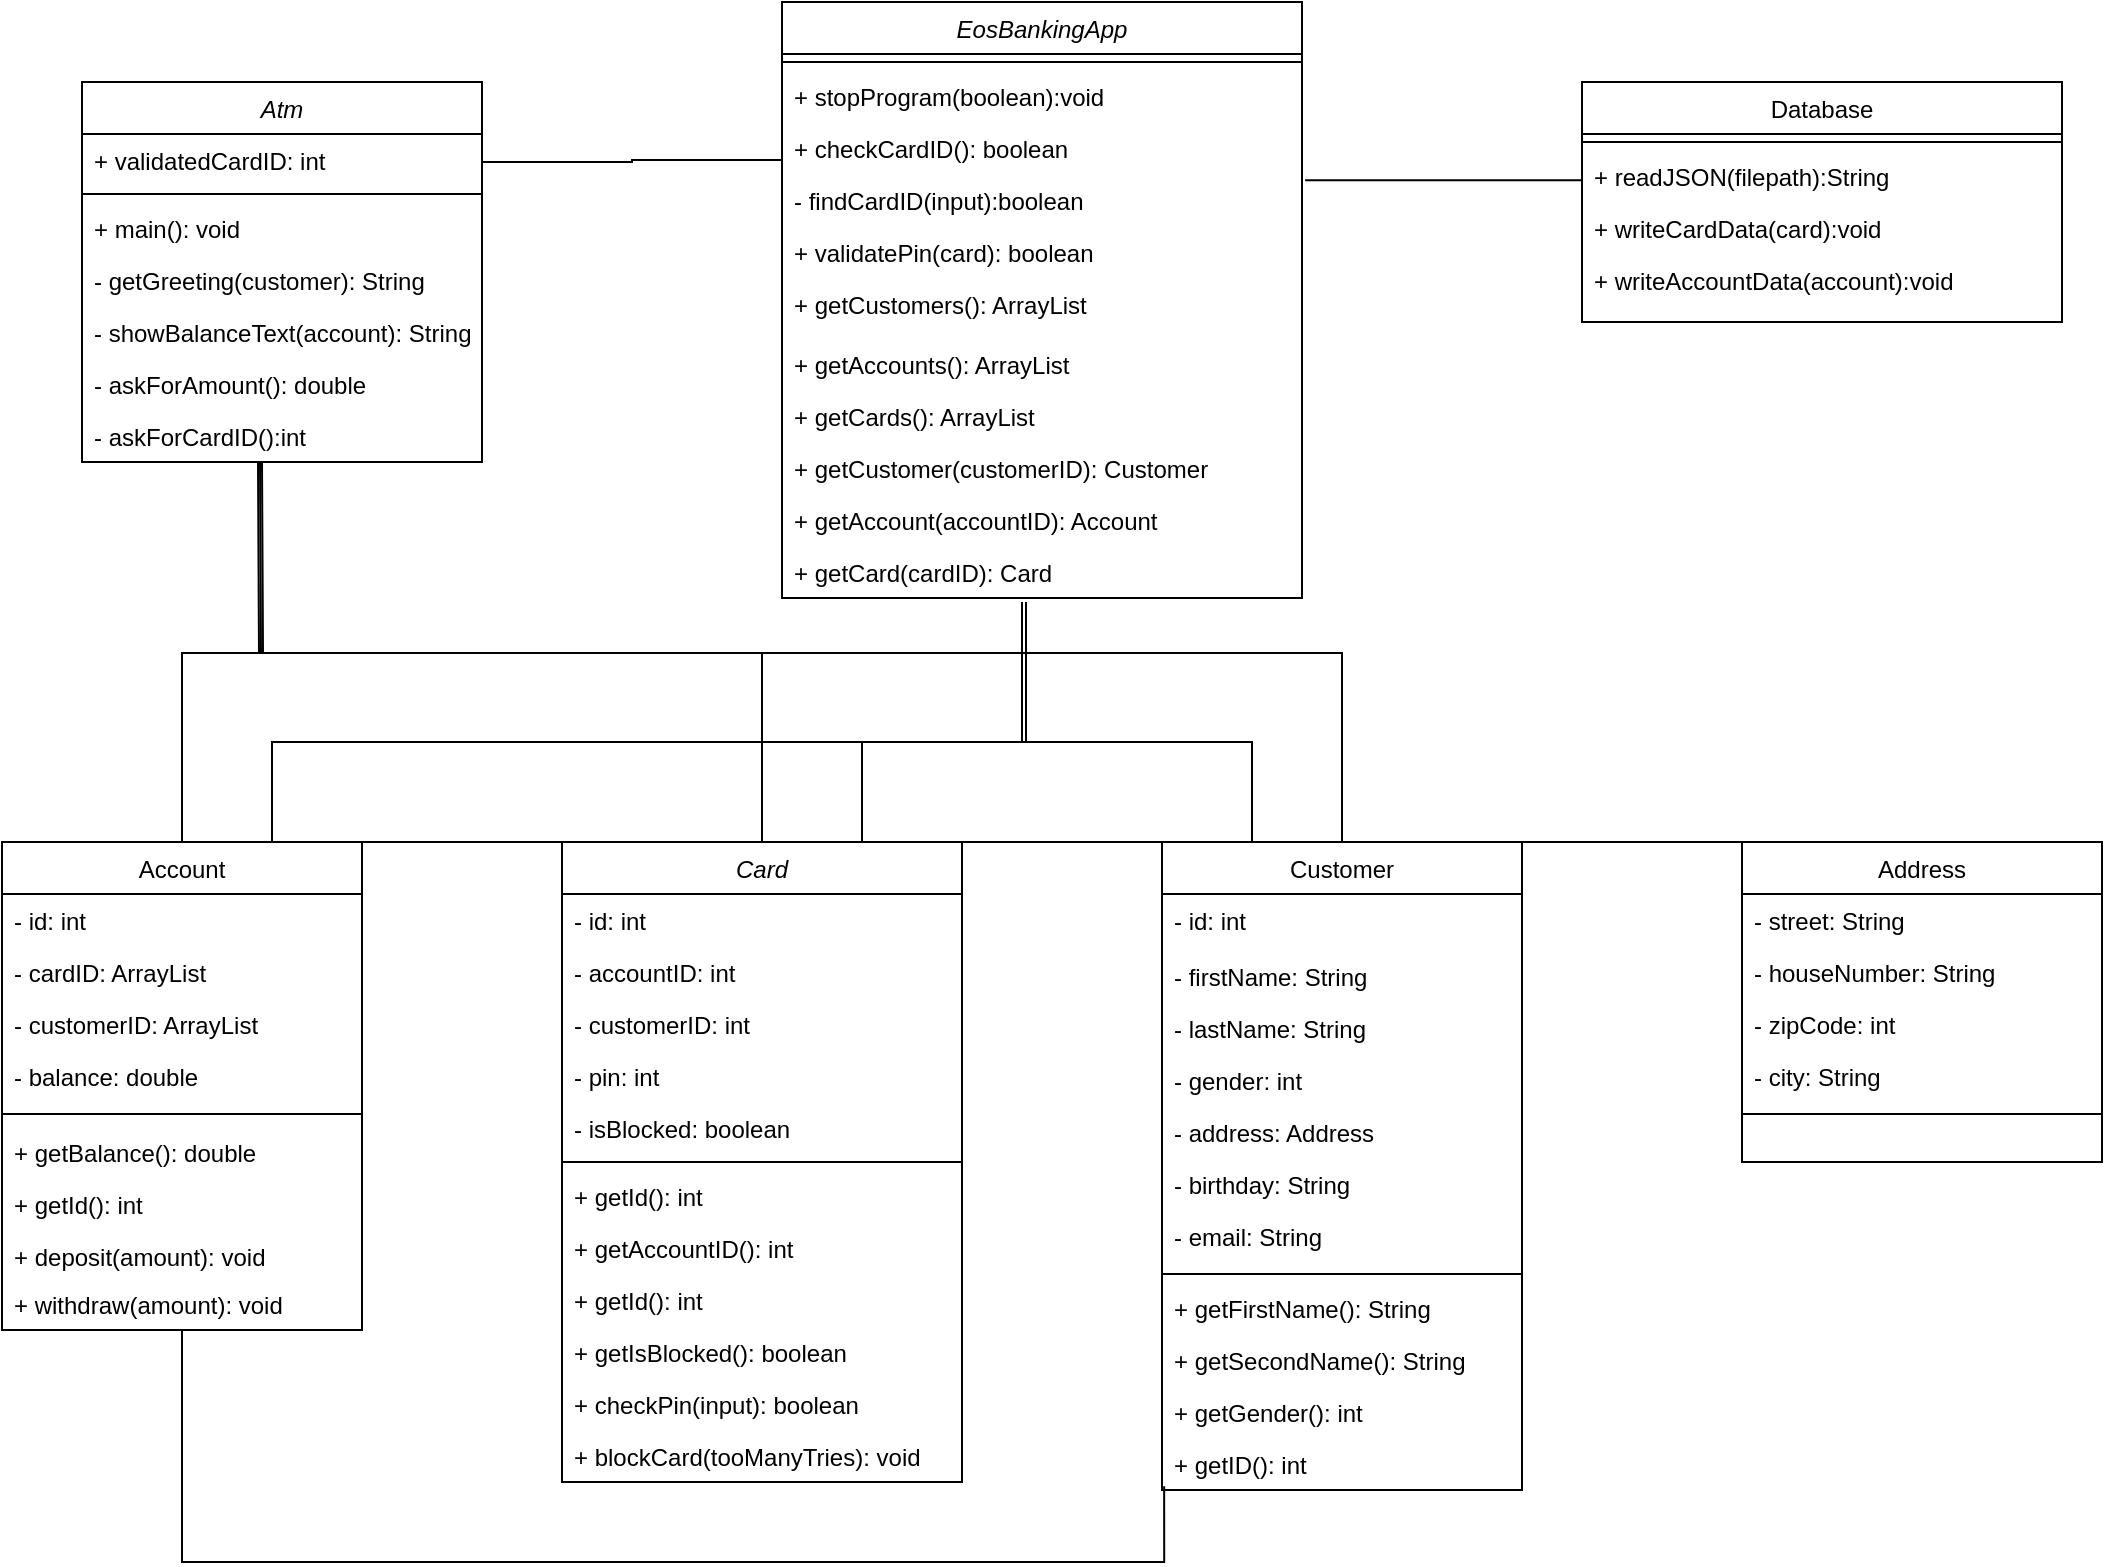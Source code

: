 <mxfile version="20.2.3" type="device"><diagram id="C5RBs43oDa-KdzZeNtuy" name="Page-1"><mxGraphModel dx="1763" dy="770" grid="1" gridSize="10" guides="1" tooltips="1" connect="1" arrows="1" fold="1" page="1" pageScale="1" pageWidth="1169" pageHeight="827" math="0" shadow="0"><root><mxCell id="WIyWlLk6GJQsqaUBKTNV-0"/><mxCell id="WIyWlLk6GJQsqaUBKTNV-1" parent="WIyWlLk6GJQsqaUBKTNV-0"/><mxCell id="zkfFHV4jXpPFQw0GAbJ--0" value="EosBankingApp" style="swimlane;fontStyle=2;align=center;verticalAlign=top;childLayout=stackLayout;horizontal=1;startSize=26;horizontalStack=0;resizeParent=1;resizeLast=0;collapsible=1;marginBottom=0;rounded=0;shadow=0;strokeWidth=1;" parent="WIyWlLk6GJQsqaUBKTNV-1" vertex="1"><mxGeometry x="460" y="20" width="260" height="298" as="geometry"><mxRectangle x="230" y="140" width="160" height="26" as="alternateBounds"/></mxGeometry></mxCell><mxCell id="zkfFHV4jXpPFQw0GAbJ--4" value="" style="line;html=1;strokeWidth=1;align=left;verticalAlign=middle;spacingTop=-1;spacingLeft=3;spacingRight=3;rotatable=0;labelPosition=right;points=[];portConstraint=eastwest;" parent="zkfFHV4jXpPFQw0GAbJ--0" vertex="1"><mxGeometry y="26" width="260" height="8" as="geometry"/></mxCell><mxCell id="RJorYJPujgyPfqYoRXI1-12" value="+ stopProgram(boolean):void" style="text;align=left;verticalAlign=top;spacingLeft=4;spacingRight=4;overflow=hidden;rotatable=0;points=[[0,0.5],[1,0.5]];portConstraint=eastwest;" parent="zkfFHV4jXpPFQw0GAbJ--0" vertex="1"><mxGeometry y="34" width="260" height="26" as="geometry"/></mxCell><mxCell id="RJorYJPujgyPfqYoRXI1-10" value="+ checkCardID(): boolean" style="text;align=left;verticalAlign=top;spacingLeft=4;spacingRight=4;overflow=hidden;rotatable=0;points=[[0,0.5],[1,0.5]];portConstraint=eastwest;" parent="zkfFHV4jXpPFQw0GAbJ--0" vertex="1"><mxGeometry y="60" width="260" height="26" as="geometry"/></mxCell><mxCell id="RJorYJPujgyPfqYoRXI1-13" value="- findCardID(input):boolean" style="text;align=left;verticalAlign=top;spacingLeft=4;spacingRight=4;overflow=hidden;rotatable=0;points=[[0,0.5],[1,0.5]];portConstraint=eastwest;" parent="zkfFHV4jXpPFQw0GAbJ--0" vertex="1"><mxGeometry y="86" width="260" height="26" as="geometry"/></mxCell><mxCell id="dsoN-cT-qXd2EoQCnuWE-3" value="+ validatePin(card): boolean" style="text;align=left;verticalAlign=top;spacingLeft=4;spacingRight=4;overflow=hidden;rotatable=0;points=[[0,0.5],[1,0.5]];portConstraint=eastwest;" vertex="1" parent="zkfFHV4jXpPFQw0GAbJ--0"><mxGeometry y="112" width="260" height="26" as="geometry"/></mxCell><mxCell id="uICP1R8UavjvIDyT-nyq-8" value="+ getCustomers(): ArrayList" style="text;align=left;verticalAlign=top;spacingLeft=4;spacingRight=4;overflow=hidden;rotatable=0;points=[[0,0.5],[1,0.5]];portConstraint=eastwest;" parent="zkfFHV4jXpPFQw0GAbJ--0" vertex="1"><mxGeometry y="138" width="260" height="30" as="geometry"/></mxCell><mxCell id="uICP1R8UavjvIDyT-nyq-7" value="+ getAccounts(): ArrayList" style="text;align=left;verticalAlign=top;spacingLeft=4;spacingRight=4;overflow=hidden;rotatable=0;points=[[0,0.5],[1,0.5]];portConstraint=eastwest;" parent="zkfFHV4jXpPFQw0GAbJ--0" vertex="1"><mxGeometry y="168" width="260" height="26" as="geometry"/></mxCell><mxCell id="RJorYJPujgyPfqYoRXI1-17" value="+ getCards(): ArrayList" style="text;align=left;verticalAlign=top;spacingLeft=4;spacingRight=4;overflow=hidden;rotatable=0;points=[[0,0.5],[1,0.5]];portConstraint=eastwest;" parent="zkfFHV4jXpPFQw0GAbJ--0" vertex="1"><mxGeometry y="194" width="260" height="26" as="geometry"/></mxCell><mxCell id="RJorYJPujgyPfqYoRXI1-11" value="+ getCustomer(customerID): Customer" style="text;align=left;verticalAlign=top;spacingLeft=4;spacingRight=4;overflow=hidden;rotatable=0;points=[[0,0.5],[1,0.5]];portConstraint=eastwest;" parent="zkfFHV4jXpPFQw0GAbJ--0" vertex="1"><mxGeometry y="220" width="260" height="26" as="geometry"/></mxCell><mxCell id="RJorYJPujgyPfqYoRXI1-15" value="+ getAccount(accountID): Account" style="text;align=left;verticalAlign=top;spacingLeft=4;spacingRight=4;overflow=hidden;rotatable=0;points=[[0,0.5],[1,0.5]];portConstraint=eastwest;" parent="zkfFHV4jXpPFQw0GAbJ--0" vertex="1"><mxGeometry y="246" width="260" height="26" as="geometry"/></mxCell><mxCell id="RJorYJPujgyPfqYoRXI1-16" value="+ getCard(cardID): Card" style="text;align=left;verticalAlign=top;spacingLeft=4;spacingRight=4;overflow=hidden;rotatable=0;points=[[0,0.5],[1,0.5]];portConstraint=eastwest;" parent="zkfFHV4jXpPFQw0GAbJ--0" vertex="1"><mxGeometry y="272" width="260" height="26" as="geometry"/></mxCell><mxCell id="RJorYJPujgyPfqYoRXI1-43" style="edgeStyle=orthogonalEdgeStyle;rounded=0;orthogonalLoop=1;jettySize=auto;html=1;entryX=0.006;entryY=0.927;entryDx=0;entryDy=0;entryPerimeter=0;endArrow=none;endFill=0;" parent="WIyWlLk6GJQsqaUBKTNV-1" source="zkfFHV4jXpPFQw0GAbJ--6" target="RJorYJPujgyPfqYoRXI1-27" edge="1"><mxGeometry relative="1" as="geometry"><Array as="points"><mxPoint x="160" y="800"/><mxPoint x="651" y="800"/></Array></mxGeometry></mxCell><mxCell id="RJorYJPujgyPfqYoRXI1-46" style="edgeStyle=orthogonalEdgeStyle;rounded=0;orthogonalLoop=1;jettySize=auto;html=1;endArrow=none;endFill=0;" parent="WIyWlLk6GJQsqaUBKTNV-1" source="zkfFHV4jXpPFQw0GAbJ--6" edge="1"><mxGeometry relative="1" as="geometry"><mxPoint x="198" y="250" as="targetPoint"/></mxGeometry></mxCell><mxCell id="RJorYJPujgyPfqYoRXI1-49" style="edgeStyle=orthogonalEdgeStyle;rounded=0;orthogonalLoop=1;jettySize=auto;html=1;exitX=0.75;exitY=0;exitDx=0;exitDy=0;endArrow=none;endFill=0;" parent="WIyWlLk6GJQsqaUBKTNV-1" source="zkfFHV4jXpPFQw0GAbJ--6" edge="1"><mxGeometry relative="1" as="geometry"><Array as="points"><mxPoint x="205" y="390"/><mxPoint x="582" y="390"/></Array><mxPoint x="582" y="320" as="targetPoint"/></mxGeometry></mxCell><mxCell id="zkfFHV4jXpPFQw0GAbJ--6" value="Account" style="swimlane;fontStyle=0;align=center;verticalAlign=top;childLayout=stackLayout;horizontal=1;startSize=26;horizontalStack=0;resizeParent=1;resizeLast=0;collapsible=1;marginBottom=0;rounded=0;shadow=0;strokeWidth=1;" parent="WIyWlLk6GJQsqaUBKTNV-1" vertex="1"><mxGeometry x="70" y="440" width="180" height="244" as="geometry"><mxRectangle x="130" y="380" width="160" height="26" as="alternateBounds"/></mxGeometry></mxCell><mxCell id="zkfFHV4jXpPFQw0GAbJ--7" value="- id: int" style="text;align=left;verticalAlign=top;spacingLeft=4;spacingRight=4;overflow=hidden;rotatable=0;points=[[0,0.5],[1,0.5]];portConstraint=eastwest;" parent="zkfFHV4jXpPFQw0GAbJ--6" vertex="1"><mxGeometry y="26" width="180" height="26" as="geometry"/></mxCell><mxCell id="zkfFHV4jXpPFQw0GAbJ--8" value="- cardID: ArrayList" style="text;align=left;verticalAlign=top;spacingLeft=4;spacingRight=4;overflow=hidden;rotatable=0;points=[[0,0.5],[1,0.5]];portConstraint=eastwest;rounded=0;shadow=0;html=0;" parent="zkfFHV4jXpPFQw0GAbJ--6" vertex="1"><mxGeometry y="52" width="180" height="26" as="geometry"/></mxCell><mxCell id="OIdb3jOhUn4DHUrRvV0R-1" value="- customerID: ArrayList" style="text;align=left;verticalAlign=top;spacingLeft=4;spacingRight=4;overflow=hidden;rotatable=0;points=[[0,0.5],[1,0.5]];portConstraint=eastwest;rounded=0;shadow=0;html=0;" parent="zkfFHV4jXpPFQw0GAbJ--6" vertex="1"><mxGeometry y="78" width="180" height="26" as="geometry"/></mxCell><mxCell id="uICP1R8UavjvIDyT-nyq-24" value="- balance: double" style="text;align=left;verticalAlign=top;spacingLeft=4;spacingRight=4;overflow=hidden;rotatable=0;points=[[0,0.5],[1,0.5]];portConstraint=eastwest;" parent="zkfFHV4jXpPFQw0GAbJ--6" vertex="1"><mxGeometry y="104" width="180" height="26" as="geometry"/></mxCell><mxCell id="zkfFHV4jXpPFQw0GAbJ--9" value="" style="line;html=1;strokeWidth=1;align=left;verticalAlign=middle;spacingTop=-1;spacingLeft=3;spacingRight=3;rotatable=0;labelPosition=right;points=[];portConstraint=eastwest;" parent="zkfFHV4jXpPFQw0GAbJ--6" vertex="1"><mxGeometry y="130" width="180" height="12" as="geometry"/></mxCell><mxCell id="uICP1R8UavjvIDyT-nyq-25" value="+ getBalance(): double" style="text;align=left;verticalAlign=top;spacingLeft=4;spacingRight=4;overflow=hidden;rotatable=0;points=[[0,0.5],[1,0.5]];portConstraint=eastwest;" parent="zkfFHV4jXpPFQw0GAbJ--6" vertex="1"><mxGeometry y="142" width="180" height="26" as="geometry"/></mxCell><mxCell id="dsoN-cT-qXd2EoQCnuWE-5" value="+ getId(): int" style="text;align=left;verticalAlign=top;spacingLeft=4;spacingRight=4;overflow=hidden;rotatable=0;points=[[0,0.5],[1,0.5]];portConstraint=eastwest;" vertex="1" parent="zkfFHV4jXpPFQw0GAbJ--6"><mxGeometry y="168" width="180" height="26" as="geometry"/></mxCell><mxCell id="uICP1R8UavjvIDyT-nyq-26" value="+ deposit(amount): void" style="text;align=left;verticalAlign=top;spacingLeft=4;spacingRight=4;overflow=hidden;rotatable=0;points=[[0,0.5],[1,0.5]];portConstraint=eastwest;" parent="zkfFHV4jXpPFQw0GAbJ--6" vertex="1"><mxGeometry y="194" width="180" height="24" as="geometry"/></mxCell><mxCell id="OIdb3jOhUn4DHUrRvV0R-3" value="+ withdraw(amount): void" style="text;align=left;verticalAlign=top;spacingLeft=4;spacingRight=4;overflow=hidden;rotatable=0;points=[[0,0.5],[1,0.5]];portConstraint=eastwest;" parent="zkfFHV4jXpPFQw0GAbJ--6" vertex="1"><mxGeometry y="218" width="180" height="26" as="geometry"/></mxCell><mxCell id="RJorYJPujgyPfqYoRXI1-40" style="edgeStyle=orthogonalEdgeStyle;rounded=0;orthogonalLoop=1;jettySize=auto;html=1;exitX=0;exitY=0;exitDx=0;exitDy=0;endArrow=none;endFill=0;" parent="WIyWlLk6GJQsqaUBKTNV-1" source="zkfFHV4jXpPFQw0GAbJ--17" target="RJorYJPujgyPfqYoRXI1-18" edge="1"><mxGeometry relative="1" as="geometry"><Array as="points"><mxPoint x="570" y="440"/><mxPoint x="570" y="440"/></Array></mxGeometry></mxCell><mxCell id="RJorYJPujgyPfqYoRXI1-48" style="edgeStyle=orthogonalEdgeStyle;rounded=0;orthogonalLoop=1;jettySize=auto;html=1;exitX=0.5;exitY=0;exitDx=0;exitDy=0;endArrow=none;endFill=0;" parent="WIyWlLk6GJQsqaUBKTNV-1" source="zkfFHV4jXpPFQw0GAbJ--17" edge="1"><mxGeometry relative="1" as="geometry"><mxPoint x="200" y="250" as="targetPoint"/></mxGeometry></mxCell><mxCell id="RJorYJPujgyPfqYoRXI1-51" style="edgeStyle=orthogonalEdgeStyle;rounded=0;orthogonalLoop=1;jettySize=auto;html=1;exitX=0.25;exitY=0;exitDx=0;exitDy=0;endArrow=none;endFill=0;" parent="WIyWlLk6GJQsqaUBKTNV-1" source="zkfFHV4jXpPFQw0GAbJ--17" edge="1"><mxGeometry relative="1" as="geometry"><Array as="points"><mxPoint x="695" y="390"/><mxPoint x="580" y="390"/></Array><mxPoint x="580" y="320" as="targetPoint"/></mxGeometry></mxCell><mxCell id="zkfFHV4jXpPFQw0GAbJ--17" value="Customer" style="swimlane;fontStyle=0;align=center;verticalAlign=top;childLayout=stackLayout;horizontal=1;startSize=26;horizontalStack=0;resizeParent=1;resizeLast=0;collapsible=1;marginBottom=0;rounded=0;shadow=0;strokeWidth=1;" parent="WIyWlLk6GJQsqaUBKTNV-1" vertex="1"><mxGeometry x="650" y="440" width="180" height="324" as="geometry"><mxRectangle x="550" y="140" width="160" height="26" as="alternateBounds"/></mxGeometry></mxCell><mxCell id="uICP1R8UavjvIDyT-nyq-23" value="- id: int" style="text;align=left;verticalAlign=top;spacingLeft=4;spacingRight=4;overflow=hidden;rotatable=0;points=[[0,0.5],[1,0.5]];portConstraint=eastwest;" parent="zkfFHV4jXpPFQw0GAbJ--17" vertex="1"><mxGeometry y="26" width="180" height="28" as="geometry"/></mxCell><mxCell id="zkfFHV4jXpPFQw0GAbJ--18" value="- firstName: String" style="text;align=left;verticalAlign=top;spacingLeft=4;spacingRight=4;overflow=hidden;rotatable=0;points=[[0,0.5],[1,0.5]];portConstraint=eastwest;" parent="zkfFHV4jXpPFQw0GAbJ--17" vertex="1"><mxGeometry y="54" width="180" height="26" as="geometry"/></mxCell><mxCell id="zkfFHV4jXpPFQw0GAbJ--19" value="- lastName: String" style="text;align=left;verticalAlign=top;spacingLeft=4;spacingRight=4;overflow=hidden;rotatable=0;points=[[0,0.5],[1,0.5]];portConstraint=eastwest;rounded=0;shadow=0;html=0;" parent="zkfFHV4jXpPFQw0GAbJ--17" vertex="1"><mxGeometry y="80" width="180" height="26" as="geometry"/></mxCell><mxCell id="zkfFHV4jXpPFQw0GAbJ--20" value="- gender: int" style="text;align=left;verticalAlign=top;spacingLeft=4;spacingRight=4;overflow=hidden;rotatable=0;points=[[0,0.5],[1,0.5]];portConstraint=eastwest;rounded=0;shadow=0;html=0;" parent="zkfFHV4jXpPFQw0GAbJ--17" vertex="1"><mxGeometry y="106" width="180" height="26" as="geometry"/></mxCell><mxCell id="zkfFHV4jXpPFQw0GAbJ--21" value="- address: Address" style="text;align=left;verticalAlign=top;spacingLeft=4;spacingRight=4;overflow=hidden;rotatable=0;points=[[0,0.5],[1,0.5]];portConstraint=eastwest;rounded=0;shadow=0;html=0;" parent="zkfFHV4jXpPFQw0GAbJ--17" vertex="1"><mxGeometry y="132" width="180" height="26" as="geometry"/></mxCell><mxCell id="zkfFHV4jXpPFQw0GAbJ--24" value="- birthday: String" style="text;align=left;verticalAlign=top;spacingLeft=4;spacingRight=4;overflow=hidden;rotatable=0;points=[[0,0.5],[1,0.5]];portConstraint=eastwest;" parent="zkfFHV4jXpPFQw0GAbJ--17" vertex="1"><mxGeometry y="158" width="180" height="26" as="geometry"/></mxCell><mxCell id="uICP1R8UavjvIDyT-nyq-11" value="- email: String" style="text;align=left;verticalAlign=top;spacingLeft=4;spacingRight=4;overflow=hidden;rotatable=0;points=[[0,0.5],[1,0.5]];portConstraint=eastwest;" parent="zkfFHV4jXpPFQw0GAbJ--17" vertex="1"><mxGeometry y="184" width="180" height="28" as="geometry"/></mxCell><mxCell id="zkfFHV4jXpPFQw0GAbJ--23" value="" style="line;html=1;strokeWidth=1;align=left;verticalAlign=middle;spacingTop=-1;spacingLeft=3;spacingRight=3;rotatable=0;labelPosition=right;points=[];portConstraint=eastwest;" parent="zkfFHV4jXpPFQw0GAbJ--17" vertex="1"><mxGeometry y="212" width="180" height="8" as="geometry"/></mxCell><mxCell id="uICP1R8UavjvIDyT-nyq-10" value="+ getFirstName(): String" style="text;align=left;verticalAlign=top;spacingLeft=4;spacingRight=4;overflow=hidden;rotatable=0;points=[[0,0.5],[1,0.5]];portConstraint=eastwest;" parent="zkfFHV4jXpPFQw0GAbJ--17" vertex="1"><mxGeometry y="220" width="180" height="26" as="geometry"/></mxCell><mxCell id="uICP1R8UavjvIDyT-nyq-21" value="+ getSecondName(): String" style="text;align=left;verticalAlign=top;spacingLeft=4;spacingRight=4;overflow=hidden;rotatable=0;points=[[0,0.5],[1,0.5]];portConstraint=eastwest;" parent="zkfFHV4jXpPFQw0GAbJ--17" vertex="1"><mxGeometry y="246" width="180" height="26" as="geometry"/></mxCell><mxCell id="uICP1R8UavjvIDyT-nyq-22" value="+ getGender(): int" style="text;align=left;verticalAlign=top;spacingLeft=4;spacingRight=4;overflow=hidden;rotatable=0;points=[[0,0.5],[1,0.5]];portConstraint=eastwest;" parent="zkfFHV4jXpPFQw0GAbJ--17" vertex="1"><mxGeometry y="272" width="180" height="26" as="geometry"/></mxCell><mxCell id="RJorYJPujgyPfqYoRXI1-27" value="+ getID(): int" style="text;align=left;verticalAlign=top;spacingLeft=4;spacingRight=4;overflow=hidden;rotatable=0;points=[[0,0.5],[1,0.5]];portConstraint=eastwest;" parent="zkfFHV4jXpPFQw0GAbJ--17" vertex="1"><mxGeometry y="298" width="180" height="26" as="geometry"/></mxCell><mxCell id="RJorYJPujgyPfqYoRXI1-44" style="edgeStyle=orthogonalEdgeStyle;rounded=0;orthogonalLoop=1;jettySize=auto;html=1;exitX=0;exitY=0.5;exitDx=0;exitDy=0;entryX=1.006;entryY=0.89;entryDx=0;entryDy=0;entryPerimeter=0;endArrow=none;endFill=0;" parent="WIyWlLk6GJQsqaUBKTNV-1" source="uICP1R8UavjvIDyT-nyq-6" edge="1"><mxGeometry relative="1" as="geometry"><Array as="points"><mxPoint x="860" y="109"/></Array><mxPoint x="721.56" y="109.14" as="targetPoint"/></mxGeometry></mxCell><mxCell id="uICP1R8UavjvIDyT-nyq-0" value="Database" style="swimlane;fontStyle=0;align=center;verticalAlign=top;childLayout=stackLayout;horizontal=1;startSize=26;horizontalStack=0;resizeParent=1;resizeLast=0;collapsible=1;marginBottom=0;rounded=0;shadow=0;strokeWidth=1;" parent="WIyWlLk6GJQsqaUBKTNV-1" vertex="1"><mxGeometry x="860" y="60" width="240" height="120" as="geometry"><mxRectangle x="550" y="140" width="160" height="26" as="alternateBounds"/></mxGeometry></mxCell><mxCell id="uICP1R8UavjvIDyT-nyq-5" value="" style="line;html=1;strokeWidth=1;align=left;verticalAlign=middle;spacingTop=-1;spacingLeft=3;spacingRight=3;rotatable=0;labelPosition=right;points=[];portConstraint=eastwest;" parent="uICP1R8UavjvIDyT-nyq-0" vertex="1"><mxGeometry y="26" width="240" height="8" as="geometry"/></mxCell><mxCell id="uICP1R8UavjvIDyT-nyq-6" value="+ readJSON(filepath):String" style="text;align=left;verticalAlign=top;spacingLeft=4;spacingRight=4;overflow=hidden;rotatable=0;points=[[0,0.5],[1,0.5]];portConstraint=eastwest;" parent="uICP1R8UavjvIDyT-nyq-0" vertex="1"><mxGeometry y="34" width="240" height="26" as="geometry"/></mxCell><mxCell id="uICP1R8UavjvIDyT-nyq-9" value="+ writeCardData(card):void" style="text;align=left;verticalAlign=top;spacingLeft=4;spacingRight=4;overflow=hidden;rotatable=0;points=[[0,0.5],[1,0.5]];portConstraint=eastwest;" parent="uICP1R8UavjvIDyT-nyq-0" vertex="1"><mxGeometry y="60" width="240" height="26" as="geometry"/></mxCell><mxCell id="dsoN-cT-qXd2EoQCnuWE-1" value="+ writeAccountData(account):void" style="text;align=left;verticalAlign=top;spacingLeft=4;spacingRight=4;overflow=hidden;rotatable=0;points=[[0,0.5],[1,0.5]];portConstraint=eastwest;" vertex="1" parent="uICP1R8UavjvIDyT-nyq-0"><mxGeometry y="86" width="240" height="26" as="geometry"/></mxCell><mxCell id="RJorYJPujgyPfqYoRXI1-2" value="Atm" style="swimlane;fontStyle=2;align=center;verticalAlign=top;childLayout=stackLayout;horizontal=1;startSize=26;horizontalStack=0;resizeParent=1;resizeLast=0;collapsible=1;marginBottom=0;rounded=0;shadow=0;strokeWidth=1;" parent="WIyWlLk6GJQsqaUBKTNV-1" vertex="1"><mxGeometry x="110" y="60" width="200" height="190" as="geometry"><mxRectangle x="230" y="140" width="160" height="26" as="alternateBounds"/></mxGeometry></mxCell><mxCell id="dsoN-cT-qXd2EoQCnuWE-4" value="+ validatedCardID: int" style="text;align=left;verticalAlign=top;spacingLeft=4;spacingRight=4;overflow=hidden;rotatable=0;points=[[0,0.5],[1,0.5]];portConstraint=eastwest;" vertex="1" parent="RJorYJPujgyPfqYoRXI1-2"><mxGeometry y="26" width="200" height="26" as="geometry"/></mxCell><mxCell id="RJorYJPujgyPfqYoRXI1-4" value="" style="line;html=1;strokeWidth=1;align=left;verticalAlign=middle;spacingTop=-1;spacingLeft=3;spacingRight=3;rotatable=0;labelPosition=right;points=[];portConstraint=eastwest;" parent="RJorYJPujgyPfqYoRXI1-2" vertex="1"><mxGeometry y="52" width="200" height="8" as="geometry"/></mxCell><mxCell id="RJorYJPujgyPfqYoRXI1-5" value="+ main(): void" style="text;align=left;verticalAlign=top;spacingLeft=4;spacingRight=4;overflow=hidden;rotatable=0;points=[[0,0.5],[1,0.5]];portConstraint=eastwest;" parent="RJorYJPujgyPfqYoRXI1-2" vertex="1"><mxGeometry y="60" width="200" height="26" as="geometry"/></mxCell><mxCell id="RJorYJPujgyPfqYoRXI1-6" value="- getGreeting(customer): String" style="text;align=left;verticalAlign=top;spacingLeft=4;spacingRight=4;overflow=hidden;rotatable=0;points=[[0,0.5],[1,0.5]];portConstraint=eastwest;" parent="RJorYJPujgyPfqYoRXI1-2" vertex="1"><mxGeometry y="86" width="200" height="26" as="geometry"/></mxCell><mxCell id="RJorYJPujgyPfqYoRXI1-8" value="- showBalanceText(account): String" style="text;align=left;verticalAlign=top;spacingLeft=4;spacingRight=4;overflow=hidden;rotatable=0;points=[[0,0.5],[1,0.5]];portConstraint=eastwest;" parent="RJorYJPujgyPfqYoRXI1-2" vertex="1"><mxGeometry y="112" width="200" height="26" as="geometry"/></mxCell><mxCell id="RJorYJPujgyPfqYoRXI1-9" value="- askForAmount(): double" style="text;align=left;verticalAlign=top;spacingLeft=4;spacingRight=4;overflow=hidden;rotatable=0;points=[[0,0.5],[1,0.5]];portConstraint=eastwest;" parent="RJorYJPujgyPfqYoRXI1-2" vertex="1"><mxGeometry y="138" width="200" height="26" as="geometry"/></mxCell><mxCell id="RJorYJPujgyPfqYoRXI1-14" value="- askForCardID():int" style="text;align=left;verticalAlign=top;spacingLeft=4;spacingRight=4;overflow=hidden;rotatable=0;points=[[0,0.5],[1,0.5]];portConstraint=eastwest;" parent="RJorYJPujgyPfqYoRXI1-2" vertex="1"><mxGeometry y="164" width="200" height="26" as="geometry"/></mxCell><mxCell id="RJorYJPujgyPfqYoRXI1-41" style="edgeStyle=orthogonalEdgeStyle;rounded=0;orthogonalLoop=1;jettySize=auto;html=1;exitX=0;exitY=0;exitDx=0;exitDy=0;entryX=1;entryY=0;entryDx=0;entryDy=0;endArrow=none;endFill=0;" parent="WIyWlLk6GJQsqaUBKTNV-1" source="RJorYJPujgyPfqYoRXI1-18" target="zkfFHV4jXpPFQw0GAbJ--6" edge="1"><mxGeometry relative="1" as="geometry"><Array as="points"><mxPoint x="300" y="440"/><mxPoint x="300" y="440"/></Array></mxGeometry></mxCell><mxCell id="RJorYJPujgyPfqYoRXI1-47" style="edgeStyle=orthogonalEdgeStyle;rounded=0;orthogonalLoop=1;jettySize=auto;html=1;exitX=0.5;exitY=0;exitDx=0;exitDy=0;endArrow=none;endFill=0;" parent="WIyWlLk6GJQsqaUBKTNV-1" source="RJorYJPujgyPfqYoRXI1-18" edge="1"><mxGeometry relative="1" as="geometry"><mxPoint x="199" y="250" as="targetPoint"/></mxGeometry></mxCell><mxCell id="RJorYJPujgyPfqYoRXI1-50" style="edgeStyle=orthogonalEdgeStyle;rounded=0;orthogonalLoop=1;jettySize=auto;html=1;exitX=0.75;exitY=0;exitDx=0;exitDy=0;endArrow=none;endFill=0;" parent="WIyWlLk6GJQsqaUBKTNV-1" source="RJorYJPujgyPfqYoRXI1-18" edge="1"><mxGeometry relative="1" as="geometry"><mxPoint x="580" y="320" as="targetPoint"/><Array as="points"><mxPoint x="500" y="390"/><mxPoint x="580" y="390"/></Array></mxGeometry></mxCell><mxCell id="RJorYJPujgyPfqYoRXI1-18" value="Card" style="swimlane;fontStyle=2;align=center;verticalAlign=top;childLayout=stackLayout;horizontal=1;startSize=26;horizontalStack=0;resizeParent=1;resizeLast=0;collapsible=1;marginBottom=0;rounded=0;shadow=0;strokeWidth=1;" parent="WIyWlLk6GJQsqaUBKTNV-1" vertex="1"><mxGeometry x="350" y="440" width="200" height="320" as="geometry"><mxRectangle x="230" y="140" width="160" height="26" as="alternateBounds"/></mxGeometry></mxCell><mxCell id="RJorYJPujgyPfqYoRXI1-20" value="- id: int" style="text;align=left;verticalAlign=top;spacingLeft=4;spacingRight=4;overflow=hidden;rotatable=0;points=[[0,0.5],[1,0.5]];portConstraint=eastwest;" parent="RJorYJPujgyPfqYoRXI1-18" vertex="1"><mxGeometry y="26" width="200" height="26" as="geometry"/></mxCell><mxCell id="RJorYJPujgyPfqYoRXI1-21" value="- accountID: int" style="text;align=left;verticalAlign=top;spacingLeft=4;spacingRight=4;overflow=hidden;rotatable=0;points=[[0,0.5],[1,0.5]];portConstraint=eastwest;" parent="RJorYJPujgyPfqYoRXI1-18" vertex="1"><mxGeometry y="52" width="200" height="26" as="geometry"/></mxCell><mxCell id="RJorYJPujgyPfqYoRXI1-22" value="- customerID: int" style="text;align=left;verticalAlign=top;spacingLeft=4;spacingRight=4;overflow=hidden;rotatable=0;points=[[0,0.5],[1,0.5]];portConstraint=eastwest;" parent="RJorYJPujgyPfqYoRXI1-18" vertex="1"><mxGeometry y="78" width="200" height="26" as="geometry"/></mxCell><mxCell id="RJorYJPujgyPfqYoRXI1-23" value="- pin: int" style="text;align=left;verticalAlign=top;spacingLeft=4;spacingRight=4;overflow=hidden;rotatable=0;points=[[0,0.5],[1,0.5]];portConstraint=eastwest;" parent="RJorYJPujgyPfqYoRXI1-18" vertex="1"><mxGeometry y="104" width="200" height="26" as="geometry"/></mxCell><mxCell id="RJorYJPujgyPfqYoRXI1-24" value="- isBlocked: boolean" style="text;align=left;verticalAlign=top;spacingLeft=4;spacingRight=4;overflow=hidden;rotatable=0;points=[[0,0.5],[1,0.5]];portConstraint=eastwest;" parent="RJorYJPujgyPfqYoRXI1-18" vertex="1"><mxGeometry y="130" width="200" height="26" as="geometry"/></mxCell><mxCell id="RJorYJPujgyPfqYoRXI1-19" value="" style="line;html=1;strokeWidth=1;align=left;verticalAlign=middle;spacingTop=-1;spacingLeft=3;spacingRight=3;rotatable=0;labelPosition=right;points=[];portConstraint=eastwest;" parent="RJorYJPujgyPfqYoRXI1-18" vertex="1"><mxGeometry y="156" width="200" height="8" as="geometry"/></mxCell><mxCell id="dsoN-cT-qXd2EoQCnuWE-6" value="+ getId(): int" style="text;align=left;verticalAlign=top;spacingLeft=4;spacingRight=4;overflow=hidden;rotatable=0;points=[[0,0.5],[1,0.5]];portConstraint=eastwest;" vertex="1" parent="RJorYJPujgyPfqYoRXI1-18"><mxGeometry y="164" width="200" height="26" as="geometry"/></mxCell><mxCell id="dsoN-cT-qXd2EoQCnuWE-8" value="+ getAccountID(): int" style="text;align=left;verticalAlign=top;spacingLeft=4;spacingRight=4;overflow=hidden;rotatable=0;points=[[0,0.5],[1,0.5]];portConstraint=eastwest;" vertex="1" parent="RJorYJPujgyPfqYoRXI1-18"><mxGeometry y="190" width="200" height="26" as="geometry"/></mxCell><mxCell id="dsoN-cT-qXd2EoQCnuWE-9" value="+ getId(): int" style="text;align=left;verticalAlign=top;spacingLeft=4;spacingRight=4;overflow=hidden;rotatable=0;points=[[0,0.5],[1,0.5]];portConstraint=eastwest;" vertex="1" parent="RJorYJPujgyPfqYoRXI1-18"><mxGeometry y="216" width="200" height="26" as="geometry"/></mxCell><mxCell id="dsoN-cT-qXd2EoQCnuWE-7" value="+ getIsBlocked(): boolean" style="text;align=left;verticalAlign=top;spacingLeft=4;spacingRight=4;overflow=hidden;rotatable=0;points=[[0,0.5],[1,0.5]];portConstraint=eastwest;" vertex="1" parent="RJorYJPujgyPfqYoRXI1-18"><mxGeometry y="242" width="200" height="26" as="geometry"/></mxCell><mxCell id="RJorYJPujgyPfqYoRXI1-25" value="+ checkPin(input): boolean" style="text;align=left;verticalAlign=top;spacingLeft=4;spacingRight=4;overflow=hidden;rotatable=0;points=[[0,0.5],[1,0.5]];portConstraint=eastwest;" parent="RJorYJPujgyPfqYoRXI1-18" vertex="1"><mxGeometry y="268" width="200" height="26" as="geometry"/></mxCell><mxCell id="RJorYJPujgyPfqYoRXI1-26" value="+ blockCard(tooManyTries): void" style="text;align=left;verticalAlign=top;spacingLeft=4;spacingRight=4;overflow=hidden;rotatable=0;points=[[0,0.5],[1,0.5]];portConstraint=eastwest;" parent="RJorYJPujgyPfqYoRXI1-18" vertex="1"><mxGeometry y="294" width="200" height="26" as="geometry"/></mxCell><mxCell id="RJorYJPujgyPfqYoRXI1-42" style="edgeStyle=orthogonalEdgeStyle;rounded=0;orthogonalLoop=1;jettySize=auto;html=1;exitX=0;exitY=0;exitDx=0;exitDy=0;entryX=1;entryY=0;entryDx=0;entryDy=0;endArrow=none;endFill=0;" parent="WIyWlLk6GJQsqaUBKTNV-1" source="RJorYJPujgyPfqYoRXI1-28" target="zkfFHV4jXpPFQw0GAbJ--17" edge="1"><mxGeometry relative="1" as="geometry"><Array as="points"><mxPoint x="890" y="440"/><mxPoint x="890" y="440"/></Array></mxGeometry></mxCell><mxCell id="RJorYJPujgyPfqYoRXI1-28" value="Address" style="swimlane;fontStyle=0;align=center;verticalAlign=top;childLayout=stackLayout;horizontal=1;startSize=26;horizontalStack=0;resizeParent=1;resizeLast=0;collapsible=1;marginBottom=0;rounded=0;shadow=0;strokeWidth=1;" parent="WIyWlLk6GJQsqaUBKTNV-1" vertex="1"><mxGeometry x="940" y="440" width="180" height="160" as="geometry"><mxRectangle x="130" y="380" width="160" height="26" as="alternateBounds"/></mxGeometry></mxCell><mxCell id="RJorYJPujgyPfqYoRXI1-29" value="- street: String" style="text;align=left;verticalAlign=top;spacingLeft=4;spacingRight=4;overflow=hidden;rotatable=0;points=[[0,0.5],[1,0.5]];portConstraint=eastwest;" parent="RJorYJPujgyPfqYoRXI1-28" vertex="1"><mxGeometry y="26" width="180" height="26" as="geometry"/></mxCell><mxCell id="RJorYJPujgyPfqYoRXI1-30" value="- houseNumber: String" style="text;align=left;verticalAlign=top;spacingLeft=4;spacingRight=4;overflow=hidden;rotatable=0;points=[[0,0.5],[1,0.5]];portConstraint=eastwest;rounded=0;shadow=0;html=0;" parent="RJorYJPujgyPfqYoRXI1-28" vertex="1"><mxGeometry y="52" width="180" height="26" as="geometry"/></mxCell><mxCell id="RJorYJPujgyPfqYoRXI1-32" value="- zipCode: int" style="text;align=left;verticalAlign=top;spacingLeft=4;spacingRight=4;overflow=hidden;rotatable=0;points=[[0,0.5],[1,0.5]];portConstraint=eastwest;" parent="RJorYJPujgyPfqYoRXI1-28" vertex="1"><mxGeometry y="78" width="180" height="26" as="geometry"/></mxCell><mxCell id="RJorYJPujgyPfqYoRXI1-31" value="- city: String" style="text;align=left;verticalAlign=top;spacingLeft=4;spacingRight=4;overflow=hidden;rotatable=0;points=[[0,0.5],[1,0.5]];portConstraint=eastwest;rounded=0;shadow=0;html=0;" parent="RJorYJPujgyPfqYoRXI1-28" vertex="1"><mxGeometry y="104" width="180" height="26" as="geometry"/></mxCell><mxCell id="RJorYJPujgyPfqYoRXI1-33" value="" style="line;html=1;strokeWidth=1;align=left;verticalAlign=middle;spacingTop=-1;spacingLeft=3;spacingRight=3;rotatable=0;labelPosition=right;points=[];portConstraint=eastwest;" parent="RJorYJPujgyPfqYoRXI1-28" vertex="1"><mxGeometry y="130" width="180" height="12" as="geometry"/></mxCell><mxCell id="RJorYJPujgyPfqYoRXI1-45" style="edgeStyle=orthogonalEdgeStyle;rounded=0;orthogonalLoop=1;jettySize=auto;html=1;exitX=0;exitY=0.5;exitDx=0;exitDy=0;entryX=1;entryY=0.5;entryDx=0;entryDy=0;endArrow=none;endFill=0;" parent="WIyWlLk6GJQsqaUBKTNV-1" target="RJorYJPujgyPfqYoRXI1-5" edge="1"><mxGeometry relative="1" as="geometry"><Array as="points"><mxPoint x="385" y="99"/><mxPoint x="385" y="100"/><mxPoint x="310" y="100"/></Array><mxPoint x="460" y="99" as="sourcePoint"/></mxGeometry></mxCell></root></mxGraphModel></diagram></mxfile>